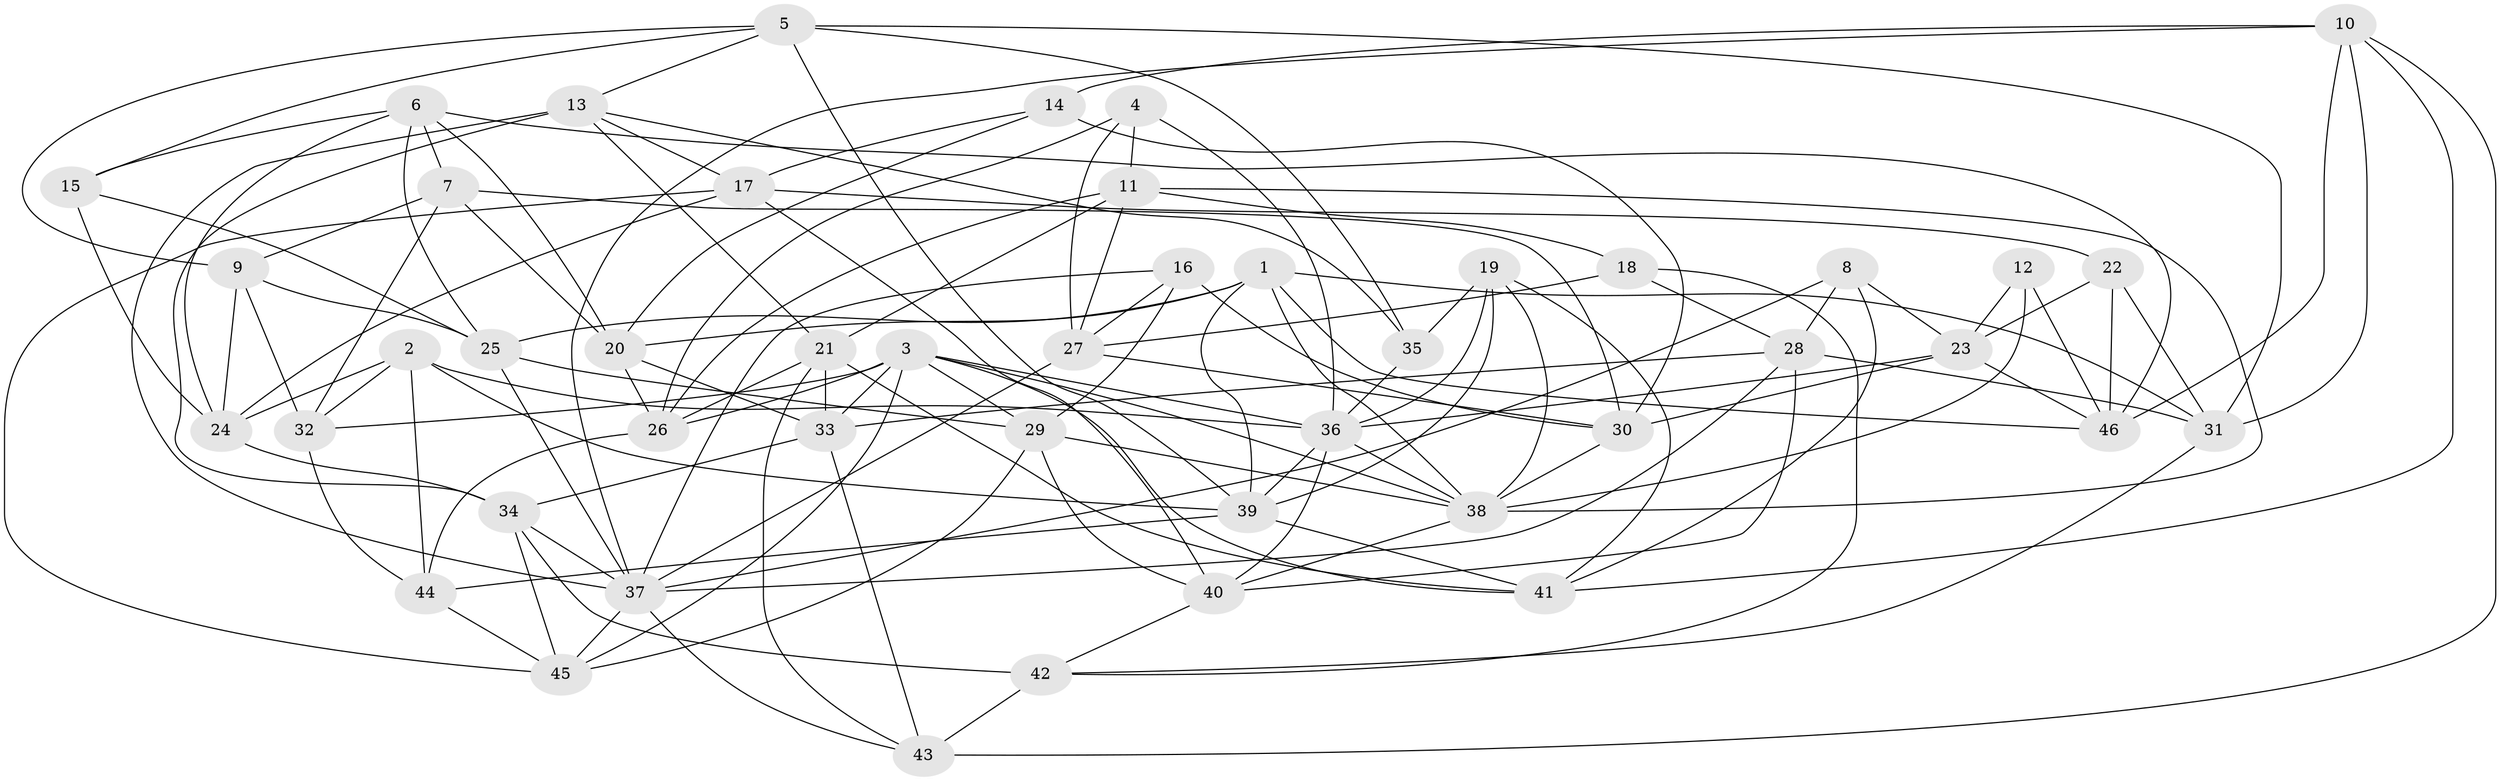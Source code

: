 // original degree distribution, {4: 1.0}
// Generated by graph-tools (version 1.1) at 2025/27/03/09/25 03:27:01]
// undirected, 46 vertices, 131 edges
graph export_dot {
graph [start="1"]
  node [color=gray90,style=filled];
  1;
  2;
  3;
  4;
  5;
  6;
  7;
  8;
  9;
  10;
  11;
  12;
  13;
  14;
  15;
  16;
  17;
  18;
  19;
  20;
  21;
  22;
  23;
  24;
  25;
  26;
  27;
  28;
  29;
  30;
  31;
  32;
  33;
  34;
  35;
  36;
  37;
  38;
  39;
  40;
  41;
  42;
  43;
  44;
  45;
  46;
  1 -- 20 [weight=1.0];
  1 -- 25 [weight=1.0];
  1 -- 31 [weight=1.0];
  1 -- 38 [weight=1.0];
  1 -- 39 [weight=1.0];
  1 -- 46 [weight=1.0];
  2 -- 24 [weight=1.0];
  2 -- 32 [weight=2.0];
  2 -- 36 [weight=1.0];
  2 -- 39 [weight=1.0];
  2 -- 44 [weight=1.0];
  3 -- 26 [weight=1.0];
  3 -- 29 [weight=1.0];
  3 -- 32 [weight=1.0];
  3 -- 33 [weight=1.0];
  3 -- 36 [weight=1.0];
  3 -- 38 [weight=1.0];
  3 -- 41 [weight=1.0];
  3 -- 45 [weight=1.0];
  4 -- 11 [weight=1.0];
  4 -- 26 [weight=1.0];
  4 -- 27 [weight=1.0];
  4 -- 36 [weight=1.0];
  5 -- 9 [weight=1.0];
  5 -- 13 [weight=1.0];
  5 -- 15 [weight=1.0];
  5 -- 31 [weight=1.0];
  5 -- 35 [weight=1.0];
  5 -- 39 [weight=1.0];
  6 -- 7 [weight=1.0];
  6 -- 15 [weight=1.0];
  6 -- 20 [weight=1.0];
  6 -- 24 [weight=1.0];
  6 -- 25 [weight=1.0];
  6 -- 46 [weight=1.0];
  7 -- 9 [weight=2.0];
  7 -- 20 [weight=1.0];
  7 -- 30 [weight=1.0];
  7 -- 32 [weight=1.0];
  8 -- 23 [weight=1.0];
  8 -- 28 [weight=1.0];
  8 -- 37 [weight=1.0];
  8 -- 41 [weight=1.0];
  9 -- 24 [weight=1.0];
  9 -- 25 [weight=1.0];
  9 -- 32 [weight=1.0];
  10 -- 14 [weight=1.0];
  10 -- 31 [weight=1.0];
  10 -- 37 [weight=1.0];
  10 -- 41 [weight=1.0];
  10 -- 43 [weight=1.0];
  10 -- 46 [weight=1.0];
  11 -- 18 [weight=1.0];
  11 -- 21 [weight=1.0];
  11 -- 26 [weight=1.0];
  11 -- 27 [weight=1.0];
  11 -- 38 [weight=1.0];
  12 -- 23 [weight=1.0];
  12 -- 38 [weight=2.0];
  12 -- 46 [weight=1.0];
  13 -- 17 [weight=1.0];
  13 -- 21 [weight=1.0];
  13 -- 34 [weight=1.0];
  13 -- 35 [weight=1.0];
  13 -- 37 [weight=1.0];
  14 -- 17 [weight=1.0];
  14 -- 20 [weight=1.0];
  14 -- 30 [weight=1.0];
  15 -- 24 [weight=1.0];
  15 -- 25 [weight=1.0];
  16 -- 27 [weight=1.0];
  16 -- 29 [weight=1.0];
  16 -- 30 [weight=1.0];
  16 -- 37 [weight=1.0];
  17 -- 22 [weight=1.0];
  17 -- 24 [weight=1.0];
  17 -- 40 [weight=1.0];
  17 -- 45 [weight=1.0];
  18 -- 27 [weight=1.0];
  18 -- 28 [weight=1.0];
  18 -- 42 [weight=1.0];
  19 -- 35 [weight=2.0];
  19 -- 36 [weight=1.0];
  19 -- 38 [weight=1.0];
  19 -- 39 [weight=1.0];
  19 -- 41 [weight=1.0];
  20 -- 26 [weight=1.0];
  20 -- 33 [weight=1.0];
  21 -- 26 [weight=1.0];
  21 -- 33 [weight=1.0];
  21 -- 41 [weight=1.0];
  21 -- 43 [weight=1.0];
  22 -- 23 [weight=1.0];
  22 -- 31 [weight=1.0];
  22 -- 46 [weight=1.0];
  23 -- 30 [weight=1.0];
  23 -- 36 [weight=1.0];
  23 -- 46 [weight=1.0];
  24 -- 34 [weight=1.0];
  25 -- 29 [weight=1.0];
  25 -- 37 [weight=1.0];
  26 -- 44 [weight=1.0];
  27 -- 30 [weight=1.0];
  27 -- 37 [weight=1.0];
  28 -- 31 [weight=1.0];
  28 -- 33 [weight=1.0];
  28 -- 37 [weight=1.0];
  28 -- 40 [weight=1.0];
  29 -- 38 [weight=1.0];
  29 -- 40 [weight=1.0];
  29 -- 45 [weight=1.0];
  30 -- 38 [weight=1.0];
  31 -- 42 [weight=1.0];
  32 -- 44 [weight=1.0];
  33 -- 34 [weight=1.0];
  33 -- 43 [weight=1.0];
  34 -- 37 [weight=1.0];
  34 -- 42 [weight=1.0];
  34 -- 45 [weight=1.0];
  35 -- 36 [weight=2.0];
  36 -- 38 [weight=1.0];
  36 -- 39 [weight=1.0];
  36 -- 40 [weight=1.0];
  37 -- 43 [weight=1.0];
  37 -- 45 [weight=1.0];
  38 -- 40 [weight=1.0];
  39 -- 41 [weight=1.0];
  39 -- 44 [weight=2.0];
  40 -- 42 [weight=1.0];
  42 -- 43 [weight=2.0];
  44 -- 45 [weight=1.0];
}
